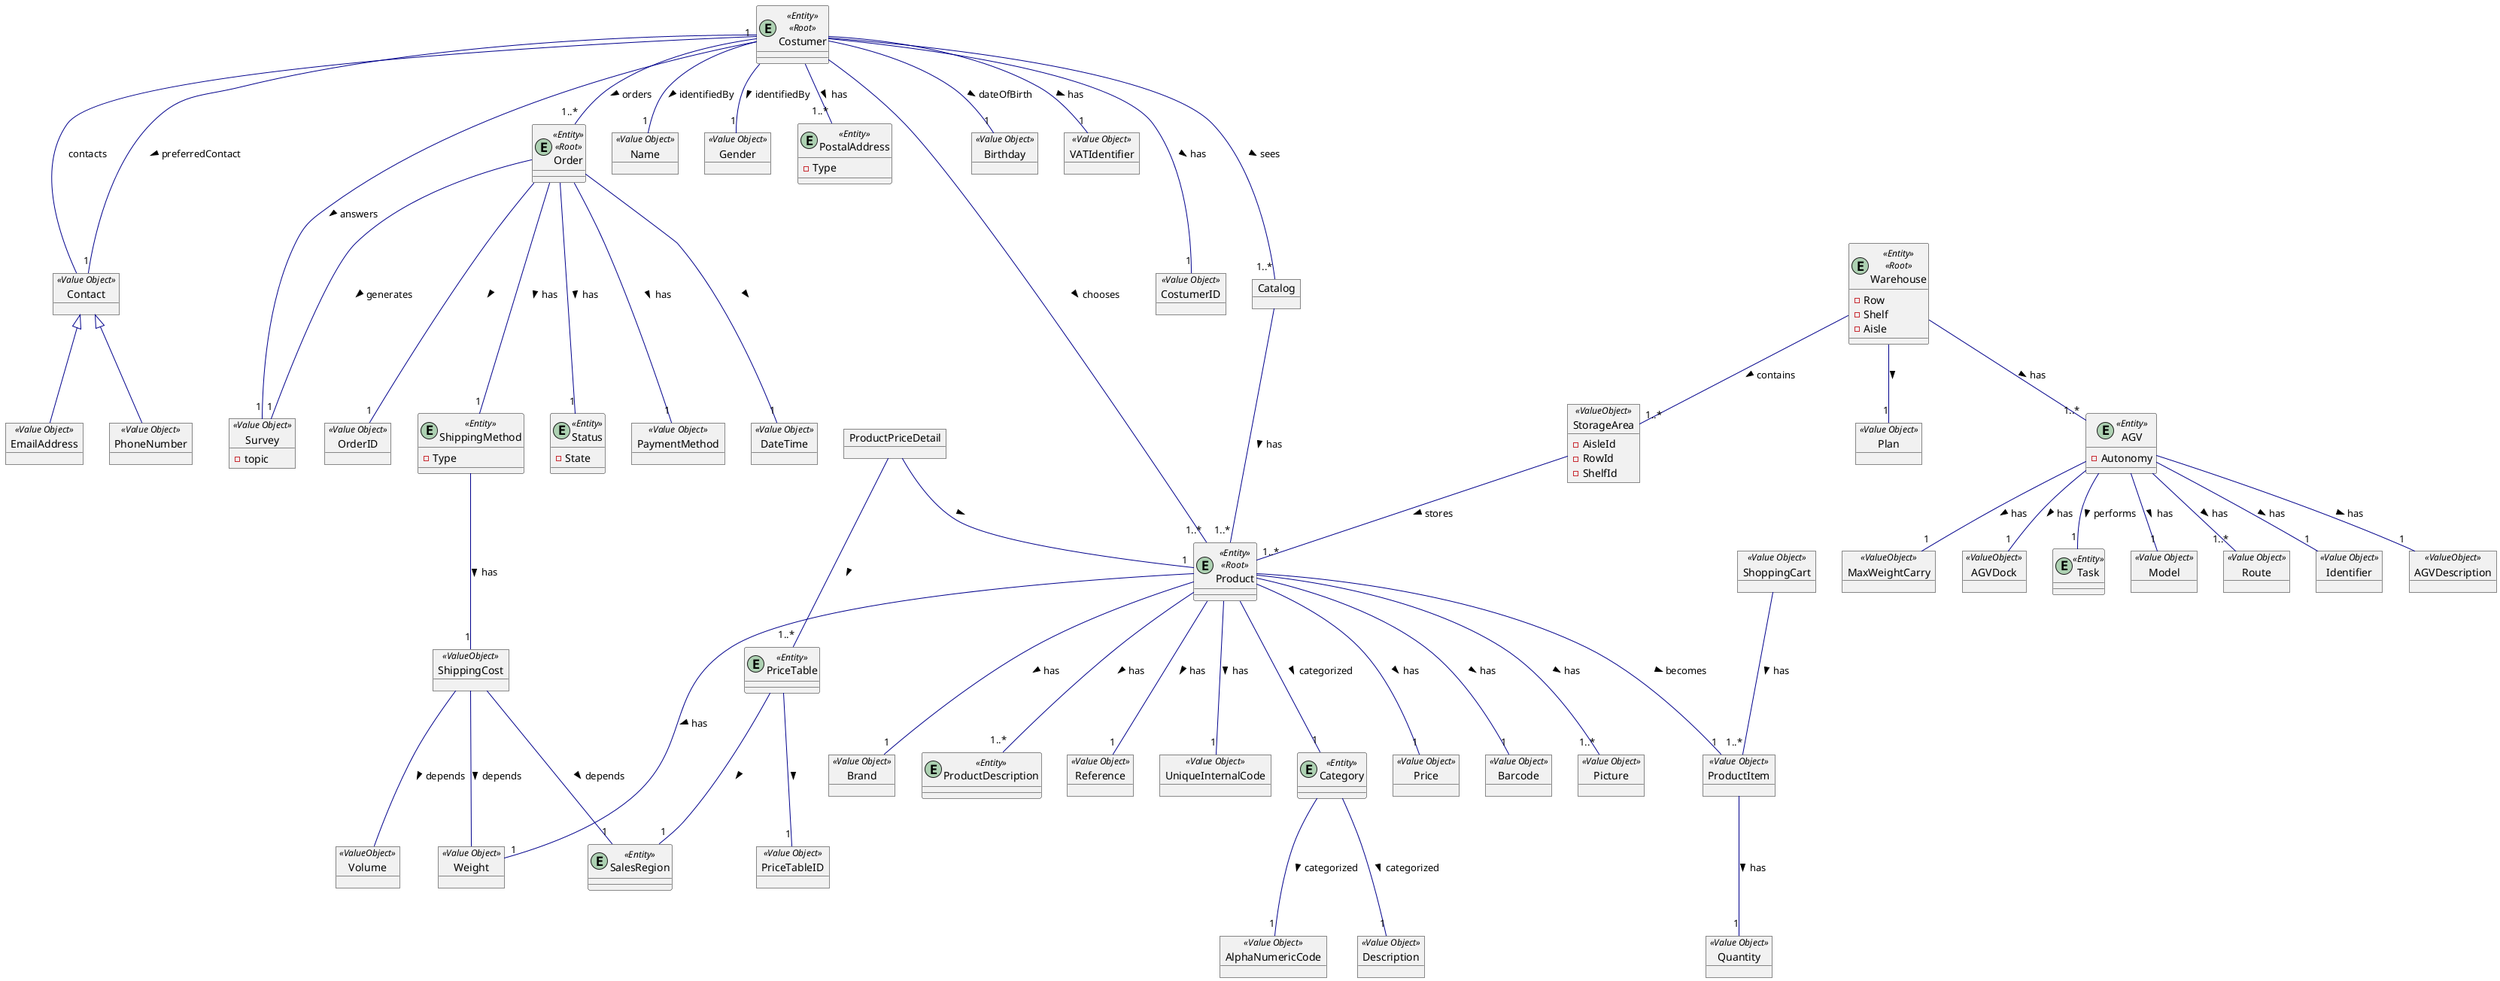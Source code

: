 @startuml
skinparam object {
ArrowColor DarkBlue
}

skinparam stereotypeCBackgroundColor LightBlue

object Survey <<Value Object>> {
-topic
}

entity Costumer <<Entity>> <<Root>>

object Contact <<Value Object>>

object PhoneNumber <<Value Object>>

object EmailAddress <<Value Object>>

object Name <<Value Object>>

object Gender <<Value Object>>

entity PostalAddress <<Entity>> {
- Type
}

object CostumerID <<Value Object>>

object Birthday <<Value Object>>
object VATIdentifier <<Value Object>>


/' Costumer '/
Costumer --- "1" CostumerID : has >
Costumer --- "1" Contact : preferredContact >
Costumer -- "1" Name : identifiedBy >
Costumer --  Contact : contacts
Costumer -- "1" Gender : identifiedBy >
Costumer -- "1..*" PostalAddress : has >
Costumer -- "1" Birthday : dateOfBirth >
Contact <|-- PhoneNumber
Contact <|-- EmailAddress
Costumer -- "1" Survey : answers >
Costumer -- "1" VATIdentifier : has >



entity Product <<Entity>> <<Root>>

object PriceTableID <<Value Object>>

entity PriceTable <<Entity>>

entity SalesRegion <<Entity>>

entity Category <<Entity>>

object ProductPriceDetail

object Price <<Value Object>>

object Barcode <<Value Object>>

object Picture <<Value Object>>

object Brand <<Value Object>>

object ProductItem <<Value Object>>

object Quantity <<Value Object>>

object Weight <<Value Object>>

object Model <<Value Object>>

entity ProductDescription <<Entity>>

object Reference <<Value Object>>

object UniqueInternalCode <<Value Object>>

/' Product '/
Product --- "1" Category: categorized >
Product --- "1" Price: has >
Product --- "1..*" Picture: has >
Product --- "1" Barcode: has >
Product --- "1" Brand: has >
ProductPriceDetail -- "1" Product: >
ProductPriceDetail --- "1..*" PriceTable: >
PriceTable --- "1" PriceTableID: >
PriceTable --- "1" SalesRegion: >
Product --- "1" ProductItem: becomes >
ProductItem --- "1" Quantity: has >
Product --- "1" Reference: has >
Product --- "1..*" ProductDescription: has >
Product --- "1" UniqueInternalCode: has >


    entity Warehouse <<Entity>> <<Root>>{
    -Row
    -Shelf
    -Aisle
    }

    entity AGV <<Entity>>{
    -Autonomy
    }

object Route <<Value Object>>

object Identifier <<Value Object>>

object Plan <<Value Object>>

object AlphaNumericCode <<Value Object>>

object Description <<Value Object>>

object AGVDescription <<ValueObject>>

object MaxWeightCarry <<ValueObject>>

object AGVDock <<ValueObject>>

entity Task <<Entity>>

/' category '/
Category --- "1" AlphaNumericCode  : categorized >
Category --- "1" Description  : categorized >

/' Warehouse '/

Warehouse -- "1..*" AGV: has >
AGV -- "1..*" Route: has >
AGV -- "1" Identifier: has >
AGV -- "1" Model: has >
Warehouse -- "1" Plan: >
AGV -- "1" AGVDescription : has >
AGV -- "1" MaxWeightCarry : has >
AGV -- "1" AGVDock : has >
AGV -- "1" Task : performs >


entity Order <<Entity>> <<Root>>

object DateTime <<Value Object>>

object OrderID <<Value Object>>

 entity Status <<Entity>>{
    -State
    }

object PaymentMethod <<Value Object>>

   entity ShippingMethod <<Entity>>{
    -Type
    }

object ShippingCost <<ValueObject>>



object Volume <<ValueObject>>

ShippingCost --- Weight: depends >
ShippingCost --- Volume: depends >

/' Order '/
Order --- "1" OrderID : >
Order --- "1" DateTime : >
Order --- "1" Status : has >
Order --- "1" PaymentMethod : has >
Order --- "1" ShippingMethod : has >
Order --- "1" Survey : generates >
ShippingCost --- "1" SalesRegion: depends >
ShippingMethod--- "1" ShippingCost: has >
Product --- "1" Weight: has >


object ShoppingCart <<Value Object>>

/' ShoppingCart '/
ShoppingCart --- "1..*" ProductItem: has >


object StorageArea <<ValueObject>> {
-AisleId
-RowId
-ShelfId
}


object Catalog
/' Catalog '/
Costumer --- "1..*" Catalog: sees >
Catalog --- "1..*" Product: has >


/' Joined Aggregates '/
Costumer "1" -- "1..*" Order: orders >
Costumer -- "1..*" Product: chooses >
Warehouse -- "1..*" StorageArea: contains >
StorageArea -- "1..*" Product: stores >
@enduml
